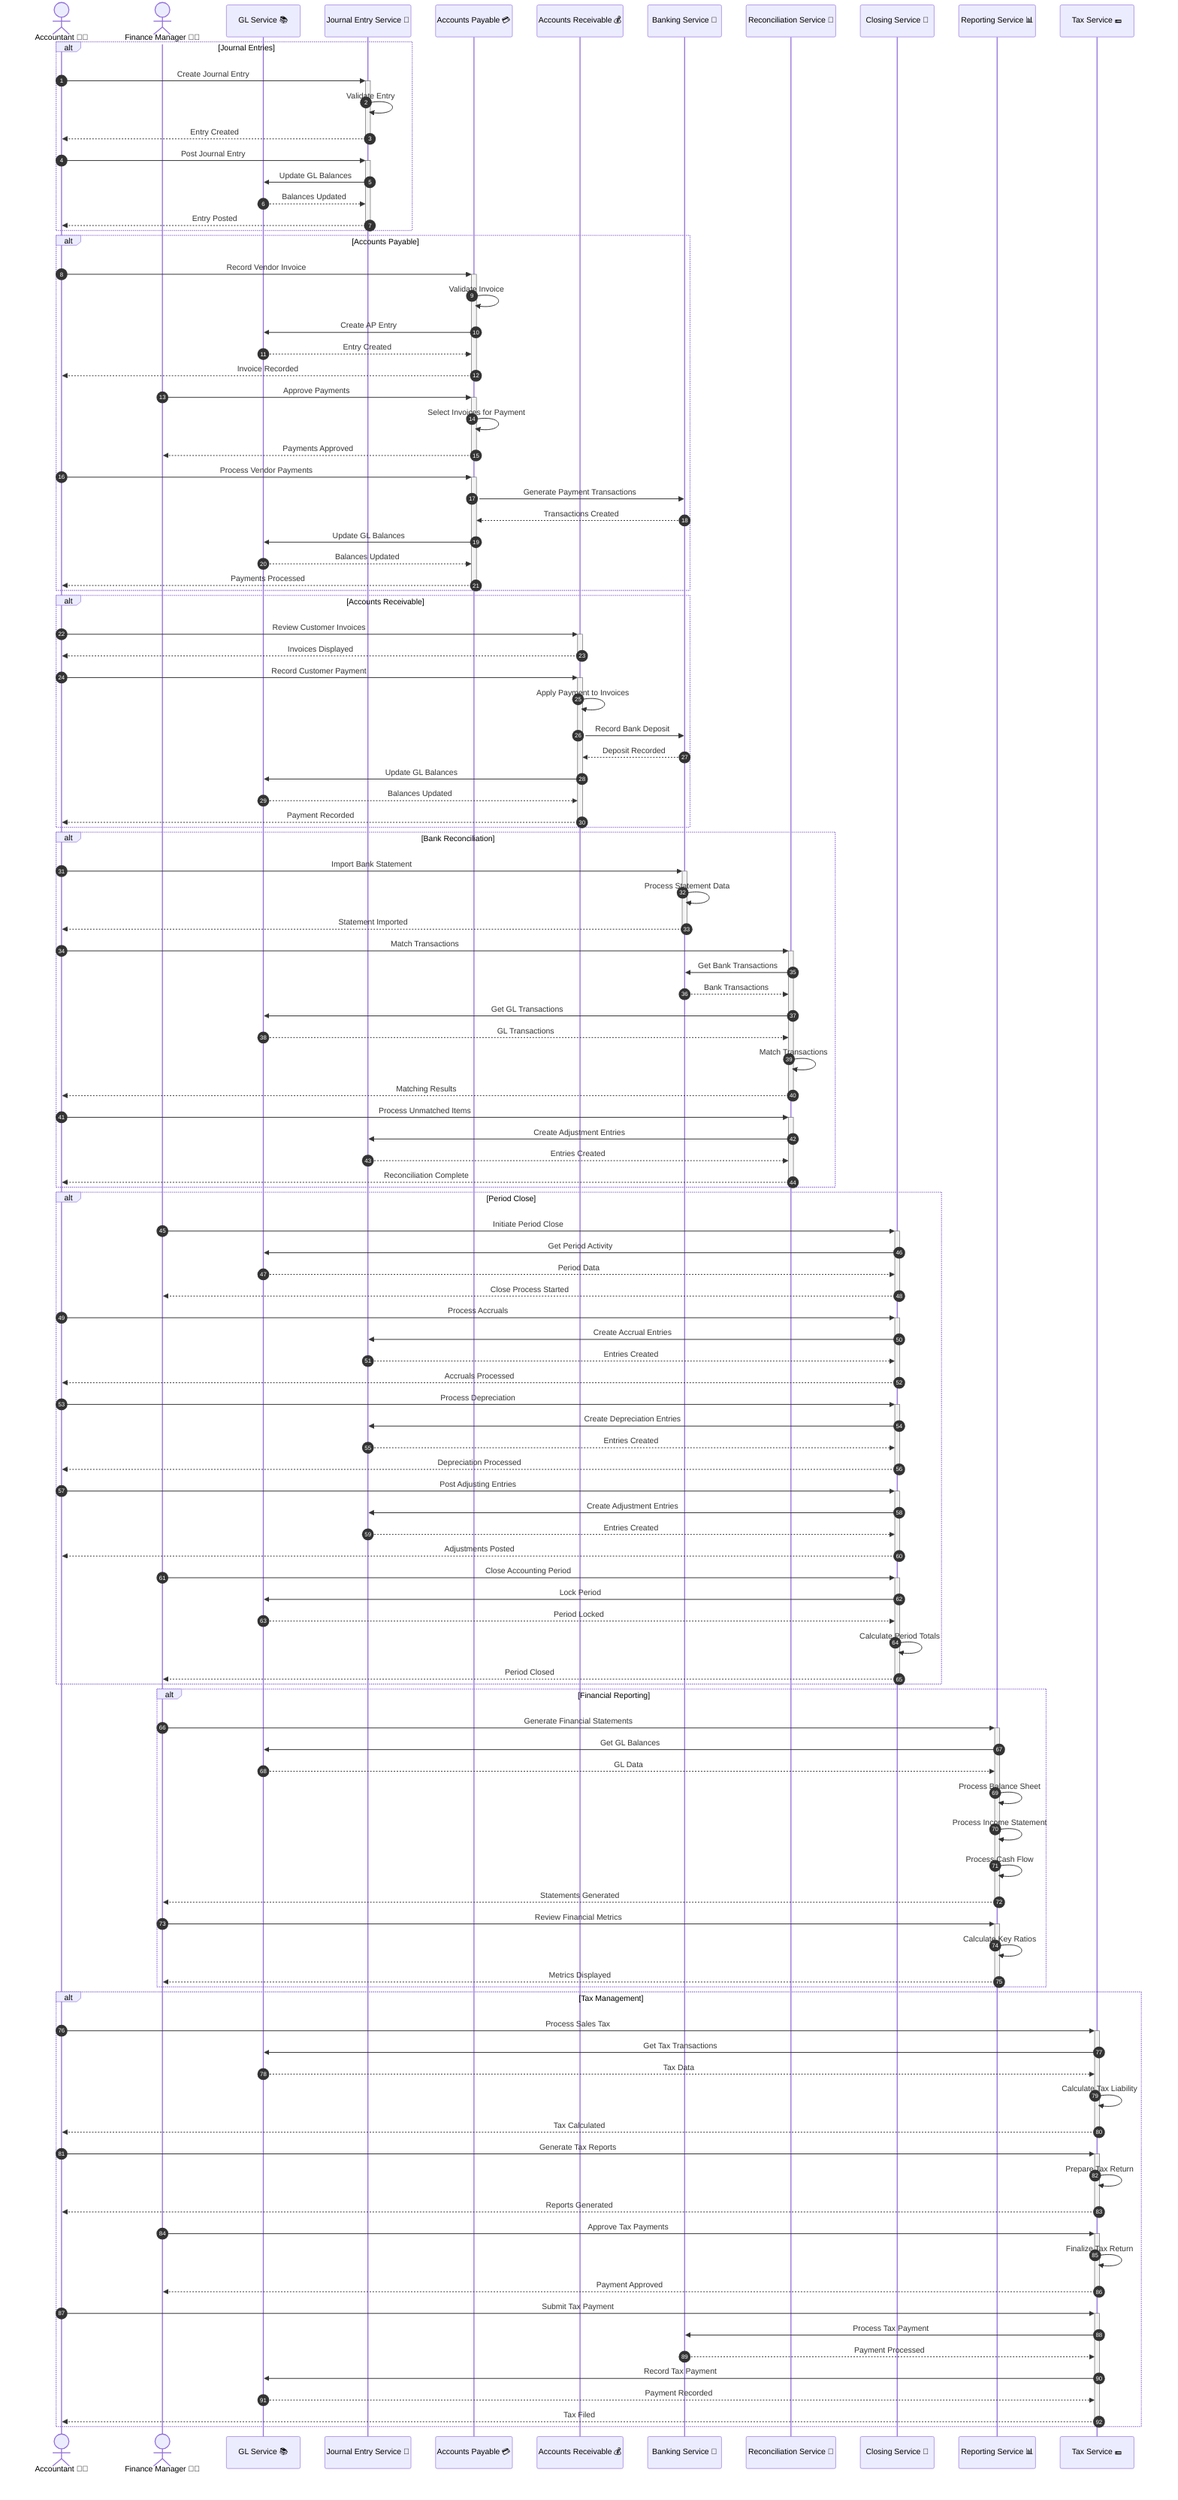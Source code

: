sequenceDiagram
    %% Participants
    actor AC as Accountant 🧑‍💼
    actor FM as Finance Manager 👨‍💼
    participant GLS as GL Service 📚
    participant JES as Journal Entry Service 📜
    participant APS as Accounts Payable 💳
    participant ARS as Accounts Receivable 💰
    participant BNS as Banking Service 🏦
    participant RCS as Reconciliation Service 🔄
    participant CLS as Closing Service 📅
    participant RPS as Reporting Service 📊
    participant TXS as Tax Service 💵

    autonumber
    
    %% Daily Accounting Operations
    alt Journal Entries
        AC->>+JES: Create Journal Entry
        JES->>JES: Validate Entry
        JES-->>-AC: Entry Created
        
        AC->>+JES: Post Journal Entry
        JES->>GLS: Update GL Balances
        GLS-->>JES: Balances Updated
        JES-->>-AC: Entry Posted
    end
    
    alt Accounts Payable
        AC->>+APS: Record Vendor Invoice
        APS->>APS: Validate Invoice
        APS->>GLS: Create AP Entry
        GLS-->>APS: Entry Created
        APS-->>-AC: Invoice Recorded
        
        FM->>+APS: Approve Payments
        APS->>APS: Select Invoices for Payment
        APS-->>-FM: Payments Approved
        
        AC->>+APS: Process Vendor Payments
        APS->>BNS: Generate Payment Transactions
        BNS-->>APS: Transactions Created
        APS->>GLS: Update GL Balances
        GLS-->>APS: Balances Updated
        APS-->>-AC: Payments Processed
    end
    
    alt Accounts Receivable
        AC->>+ARS: Review Customer Invoices
        ARS-->>-AC: Invoices Displayed
        
        AC->>+ARS: Record Customer Payment
        ARS->>ARS: Apply Payment to Invoices
        ARS->>BNS: Record Bank Deposit
        BNS-->>ARS: Deposit Recorded
        ARS->>GLS: Update GL Balances
        GLS-->>ARS: Balances Updated
        ARS-->>-AC: Payment Recorded
    end
    
    alt Bank Reconciliation
        AC->>+BNS: Import Bank Statement
        BNS->>BNS: Process Statement Data
        BNS-->>-AC: Statement Imported
        
        AC->>+RCS: Match Transactions
        RCS->>BNS: Get Bank Transactions
        BNS-->>RCS: Bank Transactions
        RCS->>GLS: Get GL Transactions
        GLS-->>RCS: GL Transactions
        RCS->>RCS: Match Transactions
        RCS-->>-AC: Matching Results
        
        AC->>+RCS: Process Unmatched Items
        RCS->>JES: Create Adjustment Entries
        JES-->>RCS: Entries Created
        RCS-->>-AC: Reconciliation Complete
    end
    
    %% Month-End Close
    alt Period Close
        FM->>+CLS: Initiate Period Close
        CLS->>GLS: Get Period Activity
        GLS-->>CLS: Period Data
        CLS-->>-FM: Close Process Started
        
        AC->>+CLS: Process Accruals
        CLS->>JES: Create Accrual Entries
        JES-->>CLS: Entries Created
        CLS-->>-AC: Accruals Processed
        
        AC->>+CLS: Process Depreciation
        CLS->>JES: Create Depreciation Entries
        JES-->>CLS: Entries Created
        CLS-->>-AC: Depreciation Processed
        
        AC->>+CLS: Post Adjusting Entries
        CLS->>JES: Create Adjustment Entries
        JES-->>CLS: Entries Created
        CLS-->>-AC: Adjustments Posted
        
        FM->>+CLS: Close Accounting Period
        CLS->>GLS: Lock Period
        GLS-->>CLS: Period Locked
        CLS->>CLS: Calculate Period Totals
        CLS-->>-FM: Period Closed
    end
    
    %% Financial Reporting
    alt Financial Reporting
        FM->>+RPS: Generate Financial Statements
        RPS->>GLS: Get GL Balances
        GLS-->>RPS: GL Data
        RPS->>RPS: Process Balance Sheet
        RPS->>RPS: Process Income Statement
        RPS->>RPS: Process Cash Flow
        RPS-->>-FM: Statements Generated
        
        FM->>+RPS: Review Financial Metrics
        RPS->>RPS: Calculate Key Ratios
        RPS-->>-FM: Metrics Displayed
    end
    
    %% Tax Processing
    alt Tax Management
        AC->>+TXS: Process Sales Tax
        TXS->>GLS: Get Tax Transactions
        GLS-->>TXS: Tax Data
        TXS->>TXS: Calculate Tax Liability
        TXS-->>-AC: Tax Calculated
        
        AC->>+TXS: Generate Tax Reports
        TXS->>TXS: Prepare Tax Return
        TXS-->>-AC: Reports Generated
        
        FM->>+TXS: Approve Tax Payments
        TXS->>TXS: Finalize Tax Return
        TXS-->>-FM: Payment Approved
        
        AC->>+TXS: Submit Tax Payment
        TXS->>BNS: Process Tax Payment
        BNS-->>TXS: Payment Processed
        TXS->>GLS: Record Tax Payment
        GLS-->>TXS: Payment Recorded
        TXS-->>-AC: Tax Filed
    end